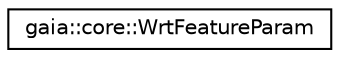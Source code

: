 digraph G
{
  edge [fontname="Helvetica",fontsize="10",labelfontname="Helvetica",labelfontsize="10"];
  node [fontname="Helvetica",fontsize="10",shape=record];
  rankdir=LR;
  Node1 [label="gaia::core::WrtFeatureParam",height=0.2,width=0.4,color="black", fillcolor="white", style="filled",URL="$dd/def/classgaia_1_1core_1_1_wrt_feature_param.html",tooltip="The param element defines a parameter for a feature."];
}
